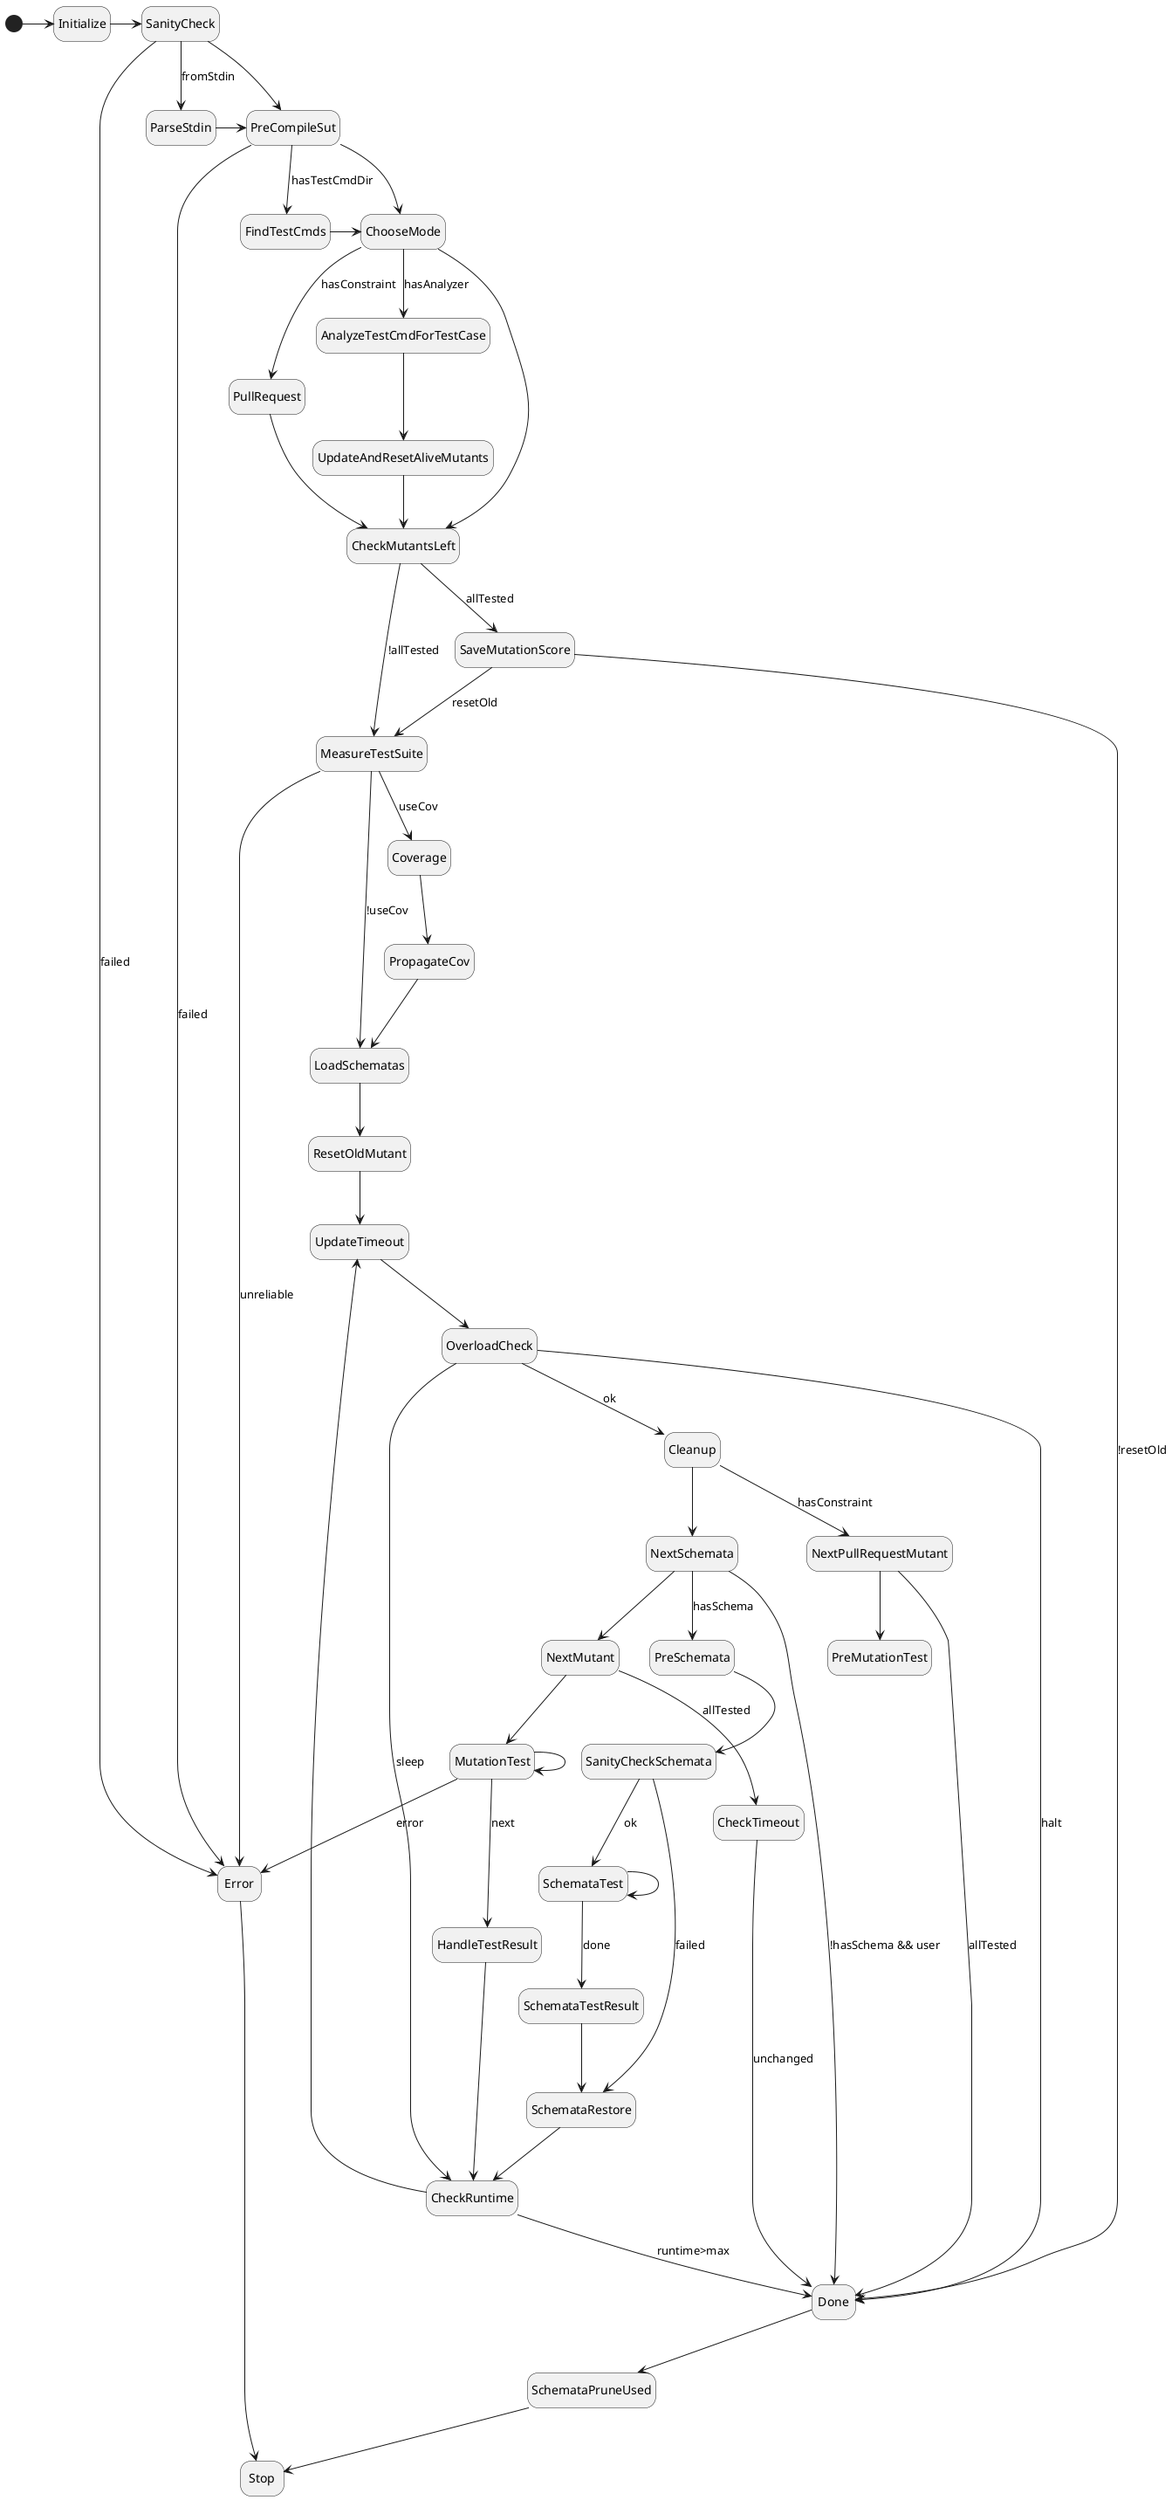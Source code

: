@startuml
hide empty description

[*] -> Initialize

Initialize -> SanityCheck

SanityCheck --> Error : failed
SanityCheck --> ParseStdin : fromStdin
SanityCheck -> PreCompileSut

ParseStdin -> PreCompileSut

PreCompileSut --> Error : failed
PreCompileSut --> FindTestCmds : hasTestCmdDir
PreCompileSut --> ChooseMode

FindTestCmds -> ChooseMode

ChooseMode --> AnalyzeTestCmdForTestCase : hasAnalyzer
ChooseMode --> PullRequest : hasConstraint
ChooseMode --> CheckMutantsLeft

PullRequest -> CheckMutantsLeft

AnalyzeTestCmdForTestCase --> UpdateAndResetAliveMutants

UpdateAndResetAliveMutants --> CheckMutantsLeft

UpdateTimeout --> OverloadCheck

OverloadCheck --> CheckRuntime : sleep
OverloadCheck --> Done : halt
OverloadCheck --> Cleanup : ok

Cleanup --> NextSchemata
Cleanup --> NextPullRequestMutant : hasConstraint

CheckMutantsLeft --> SaveMutationScore : allTested
CheckMutantsLeft --> MeasureTestSuite : !allTested

SaveMutationScore --> Done : !resetOld
SaveMutationScore --> MeasureTestSuite : resetOld

MeasureTestSuite --> Error : unreliable
MeasureTestSuite --> Coverage : useCov
MeasureTestSuite --> LoadSchematas : !useCov

Coverage --> PropagateCov
PropagateCov --> LoadSchematas

LoadSchematas --> ResetOldMutant

ResetOldMutant --> UpdateTimeout

CheckRuntime --> UpdateTimeout
CheckRuntime --> Done : runtime>max

NextPullRequestMutant --> PreMutationTest
NextPullRequestMutant --> Done : allTested

NextSchemata --> PreSchemata : hasSchema
NextSchemata --> Done : !hasSchema && user
NextSchemata --> NextMutant
PreSchemata --> SanityCheckSchemata
SanityCheckSchemata --> SchemataRestore : failed
SanityCheckSchemata --> SchemataTest : ok
SchemataTest --> SchemataTest
SchemataTest --> SchemataTestResult : done
SchemataTestResult --> SchemataRestore
SchemataRestore --> CheckRuntime

NextMutant --> CheckTimeout : allTested
NextMutant --> MutationTest
MutationTest --> HandleTestResult : next
MutationTest --> Error : error
MutationTest --> MutationTest

HandleTestResult --> CheckRuntime

CheckTimeout --> Done : unchanged

Done --> SchemataPruneUsed
SchemataPruneUsed --> Stop

Error --> Stop
@enduml
